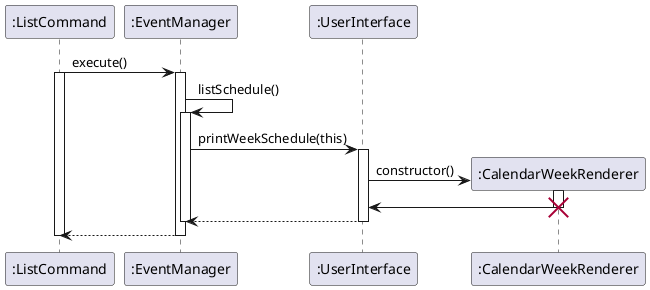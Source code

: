 @startuml

":ListCommand" -> ":EventManager" : execute()
activate ":ListCommand"
activate ":EventManager"
":EventManager" -> ":EventManager" : listSchedule()
activate ":EventManager"
":EventManager" -> ":UserInterface" : printWeekSchedule(this)
activate ":UserInterface"
":UserInterface" -> ":CalendarWeekRenderer"** : constructor()
activate ":CalendarWeekRenderer"
":CalendarWeekRenderer" -> ":UserInterface"
destroy ":CalendarWeekRenderer"
":UserInterface" --> ":EventManager"
deactivate ":UserInterface"
deactivate ":EventManager"
":EventManager" --> ":ListCommand"
deactivate
deactivate ":ListCommand"

@enduml